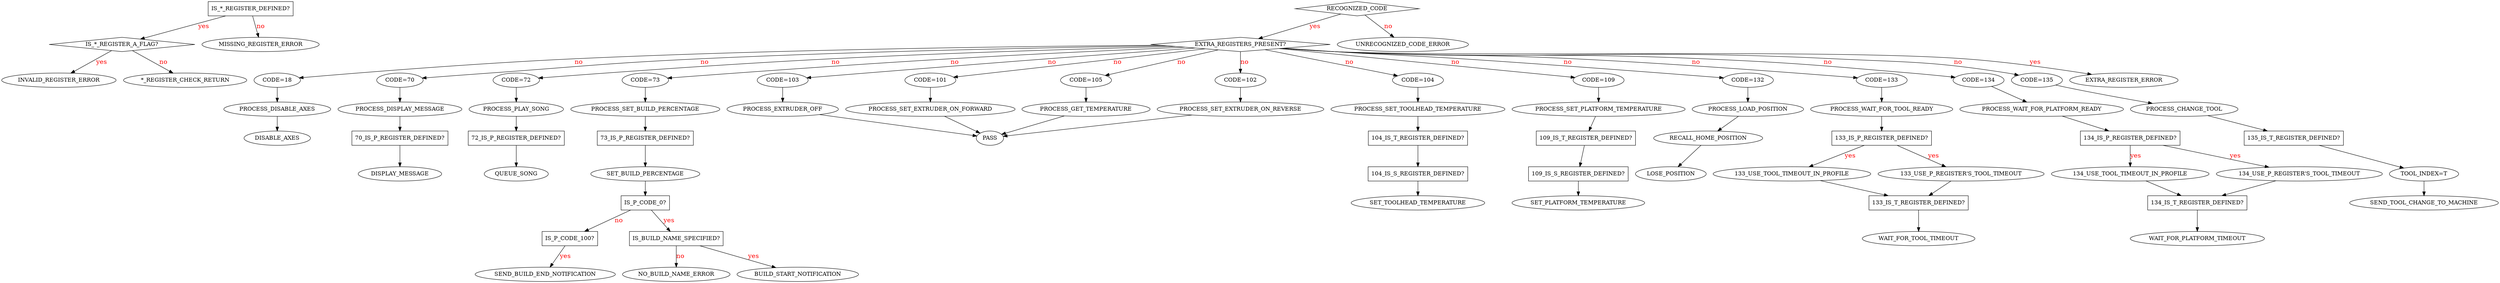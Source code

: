 // vim:ai:et:fenc=utf-8:ff=unix:sw=4:ts=4:

digraph
{
  rankdir=TB;

  edge[
  fontsize = 16
  fontcolor = "Red"
  ]

  "IS_*_REGISTER_DEFINED?" [shape=rectangle];
  "IS_*_REGISTER_A_FLAG?" [shape=diamond];
  "PASS"; 
  "70_IS_P_REGISTER_DEFINED?" [shape=rectangle];
  "72_IS_P_REGISTER_DEFINED?" [shape=rectangle];
  "73_IS_P_REGISTER_DEFINED?" [shape=rectangle];
  "104_IS_T_REGISTER_DEFINED?" [shape=rectangle];
  "104_IS_S_REGISTER_DEFINED?" [shape=rectangle];
  "109_IS_T_REGISTER_DEFINED?" [shape=rectangle];
  "109_IS_S_REGISTER_DEFINED?" [shape=rectangle];
  "133_IS_T_REGISTER_DEFINED?" [shape=rectangle];
  "134_IS_T_REGISTER_DEFINED?" [shape=rectangle];
  "133_IS_P_REGISTER_DEFINED?" [shape=rectangle];
  "134_IS_P_REGISTER_DEFINED?" [shape=rectangle];
  "135_IS_T_REGISTER_DEFINED?" [shape=rectangle];
  "IS_P_CODE_0?" [shape=rectangle];
  "IS_P_CODE_100?" [shape=rectangle];
  "IS_BUILD_NAME_SPECIFIED?" [shape=rectangle];
  "RECOGNIZED_CODE" [shape=diamond];
  "EXTRA_REGISTERS_PRESENT?" [shape=diamond];
  "RECOGNIZED_CODE" -> "UNRECOGNIZED_CODE_ERROR" [label="no"];
  "RECOGNIZED_CODE" -> "EXTRA_REGISTERS_PRESENT?" [label="yes"];
  "EXTRA_REGISTERS_PRESENT?" -> "CODE=18" [label="no" weight=10];
  "EXTRA_REGISTERS_PRESENT?" -> "CODE=70" [label="no" weight=10];
  "EXTRA_REGISTERS_PRESENT?" -> "CODE=72" [label="no" weight=10];
  "EXTRA_REGISTERS_PRESENT?" -> "CODE=73" [label="no" weight=10];
  "EXTRA_REGISTERS_PRESENT?" -> "CODE=101" [label="no" weight=10];
  "EXTRA_REGISTERS_PRESENT?" -> "CODE=102" [label="no" weight=10];
  "EXTRA_REGISTERS_PRESENT?" -> "CODE=103" [label="no" weight=10];
  "EXTRA_REGISTERS_PRESENT?" -> "CODE=104" [label="no" weight=10];
  "EXTRA_REGISTERS_PRESENT?" -> "CODE=105" [label="no" weight=10];
  "EXTRA_REGISTERS_PRESENT?" -> "CODE=109" [label="no" weight=10];
  "EXTRA_REGISTERS_PRESENT?" -> "CODE=132" [label="no" weight=10];
  "EXTRA_REGISTERS_PRESENT?" -> "CODE=133" [label="no" weight=10];
  "EXTRA_REGISTERS_PRESENT?" -> "CODE=134" [label="no" weight=10];
  "EXTRA_REGISTERS_PRESENT?" -> "CODE=135" [label="no" weight=10];
  "EXTRA_REGISTERS_PRESENT?" -> "EXTRA_REGISTER_ERROR" [weight=10 label="yes"];
  "CODE=18" -> "PROCESS_DISABLE_AXES" [weight=15];
  "PROCESS_DISABLE_AXES" -> "DISABLE_AXES";
  "CODE=70" -> "PROCESS_DISPLAY_MESSAGE" [weight=15];
  "PROCESS_DISPLAY_MESSAGE" -> "70_IS_P_REGISTER_DEFINED?";
  "70_IS_P_REGISTER_DEFINED?" -> "DISPLAY_MESSAGE";
  "CODE=72" -> "PROCESS_PLAY_SONG" [weight=15];
  "PROCESS_PLAY_SONG" -> "72_IS_P_REGISTER_DEFINED?";
  "72_IS_P_REGISTER_DEFINED?" -> "QUEUE_SONG";
  "CODE=73" -> "PROCESS_SET_BUILD_PERCENTAGE" [weight=15];
  "PROCESS_SET_BUILD_PERCENTAGE" -> "73_IS_P_REGISTER_DEFINED?";
  "73_IS_P_REGISTER_DEFINED?" -> "SET_BUILD_PERCENTAGE";
  "SET_BUILD_PERCENTAGE" -> "IS_P_CODE_0?";
  "IS_P_CODE_0?" -> "IS_BUILD_NAME_SPECIFIED?" [label="yes"];
  "IS_BUILD_NAME_SPECIFIED?" -> "BUILD_START_NOTIFICATION" [label="yes"];
  "IS_BUILD_NAME_SPECIFIED?" -> "NO_BUILD_NAME_ERROR" [label="no"];
  "IS_P_CODE_0?" -> "IS_P_CODE_100?" [label="no"];
  "IS_P_CODE_100?" -> "SEND_BUILD_END_NOTIFICATION" [label="yes"]
  "CODE=101" -> "PROCESS_SET_EXTRUDER_ON_FORWARD" [weight=15];
  "PROCESS_SET_EXTRUDER_ON_FORWARD" -> "PASS";
  "CODE=102" -> "PROCESS_SET_EXTRUDER_ON_REVERSE" [weight=15];
  "PROCESS_SET_EXTRUDER_ON_REVERSE" -> "PASS";
  "CODE=103" -> "PROCESS_EXTRUDER_OFF" [weight=15];
  "PROCESS_EXTRUDER_OFF" -> "PASS";
  "CODE=104" -> "PROCESS_SET_TOOLHEAD_TEMPERATURE" [weight=15];
  "PROCESS_SET_TOOLHEAD_TEMPERATURE" -> "104_IS_T_REGISTER_DEFINED?";
  "104_IS_T_REGISTER_DEFINED?" -> "104_IS_S_REGISTER_DEFINED?";
  "104_IS_S_REGISTER_DEFINED?" -> "SET_TOOLHEAD_TEMPERATURE";
  "CODE=105" -> "PROCESS_GET_TEMPERATURE" [weight=15];
  "PROCESS_GET_TEMPERATURE" -> "PASS";
  "CODE=109" -> "PROCESS_SET_PLATFORM_TEMPERATURE" [weight=15];
  "PROCESS_SET_PLATFORM_TEMPERATURE" -> "109_IS_T_REGISTER_DEFINED?";
  "109_IS_T_REGISTER_DEFINED?" -> "109_IS_S_REGISTER_DEFINED?";
  "109_IS_S_REGISTER_DEFINED?" -> "SET_PLATFORM_TEMPERATURE";
  "CODE=132" -> "PROCESS_LOAD_POSITION" [weight=15];
  "PROCESS_LOAD_POSITION" -> "RECALL_HOME_POSITION";
  "RECALL_HOME_POSITION" -> "LOSE_POSITION";
  "CODE=133" -> "PROCESS_WAIT_FOR_TOOL_READY" [weight=15];
  "PROCESS_WAIT_FOR_TOOL_READY" -> "133_IS_P_REGISTER_DEFINED?";
  "133_IS_P_REGISTER_DEFINED?" -> "133_USE_P_REGISTER'S_TOOL_TIMEOUT" [label="yes"];
  "133_IS_P_REGISTER_DEFINED?" -> "133_USE_TOOL_TIMEOUT_IN_PROFILE" [label="yes"];
  "133_USE_P_REGISTER'S_TOOL_TIMEOUT" -> "133_IS_T_REGISTER_DEFINED?";
  "133_USE_TOOL_TIMEOUT_IN_PROFILE" -> "133_IS_T_REGISTER_DEFINED?";
  "133_IS_T_REGISTER_DEFINED?" -> "WAIT_FOR_TOOL_TIMEOUT";
  "CODE=134" -> "PROCESS_WAIT_FOR_PLATFORM_READY" [weight=15];
  "PROCESS_WAIT_FOR_PLATFORM_READY" -> "134_IS_P_REGISTER_DEFINED?";
  "134_IS_P_REGISTER_DEFINED?" -> "134_USE_P_REGISTER'S_TOOL_TIMEOUT" [label="yes"];
  "134_IS_P_REGISTER_DEFINED?" -> "134_USE_TOOL_TIMEOUT_IN_PROFILE" [label="yes"];
  "134_USE_P_REGISTER'S_TOOL_TIMEOUT" -> "134_IS_T_REGISTER_DEFINED?";
  "134_USE_TOOL_TIMEOUT_IN_PROFILE" -> "134_IS_T_REGISTER_DEFINED?";
  "134_IS_T_REGISTER_DEFINED?" -> "WAIT_FOR_PLATFORM_TIMEOUT";
  "CODE=135" -> "PROCESS_CHANGE_TOOL" [weight=15];
  "PROCESS_CHANGE_TOOL" -> "135_IS_T_REGISTER_DEFINED?"; 
  "135_IS_T_REGISTER_DEFINED?" -> "TOOL_INDEX=T";
  "TOOL_INDEX=T" -> "SEND_TOOL_CHANGE_TO_MACHINE";
  "IS_*_REGISTER_DEFINED?" -> "MISSING_REGISTER_ERROR" [label="no"];
  "IS_*_REGISTER_DEFINED?" -> "IS_*_REGISTER_A_FLAG?" [label="yes"];
  "IS_*_REGISTER_A_FLAG?" -> "INVALID_REGISTER_ERROR" [label="yes"];
  "IS_*_REGISTER_A_FLAG?" -> "*_REGISTER_CHECK_RETURN" [label="no"];
 }
